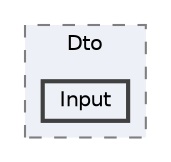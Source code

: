 digraph "Facade/Dto/Input"
{
 // LATEX_PDF_SIZE
  bgcolor="transparent";
  edge [fontname=Helvetica,fontsize=10,labelfontname=Helvetica,labelfontsize=10];
  node [fontname=Helvetica,fontsize=10,shape=box,height=0.2,width=0.4];
  compound=true
  subgraph clusterdir_97804c534db56ef6ea2f32d5ee9fd1a0 {
    graph [ bgcolor="#edf0f7", pencolor="grey50", label="Dto", fontname=Helvetica,fontsize=10 style="filled,dashed", URL="dir_97804c534db56ef6ea2f32d5ee9fd1a0.html",tooltip=""]
  dir_54ee5af532192e10024d0ad833a99138 [label="Input", fillcolor="#edf0f7", color="grey25", style="filled,bold", URL="dir_54ee5af532192e10024d0ad833a99138.html",tooltip=""];
  }
}
